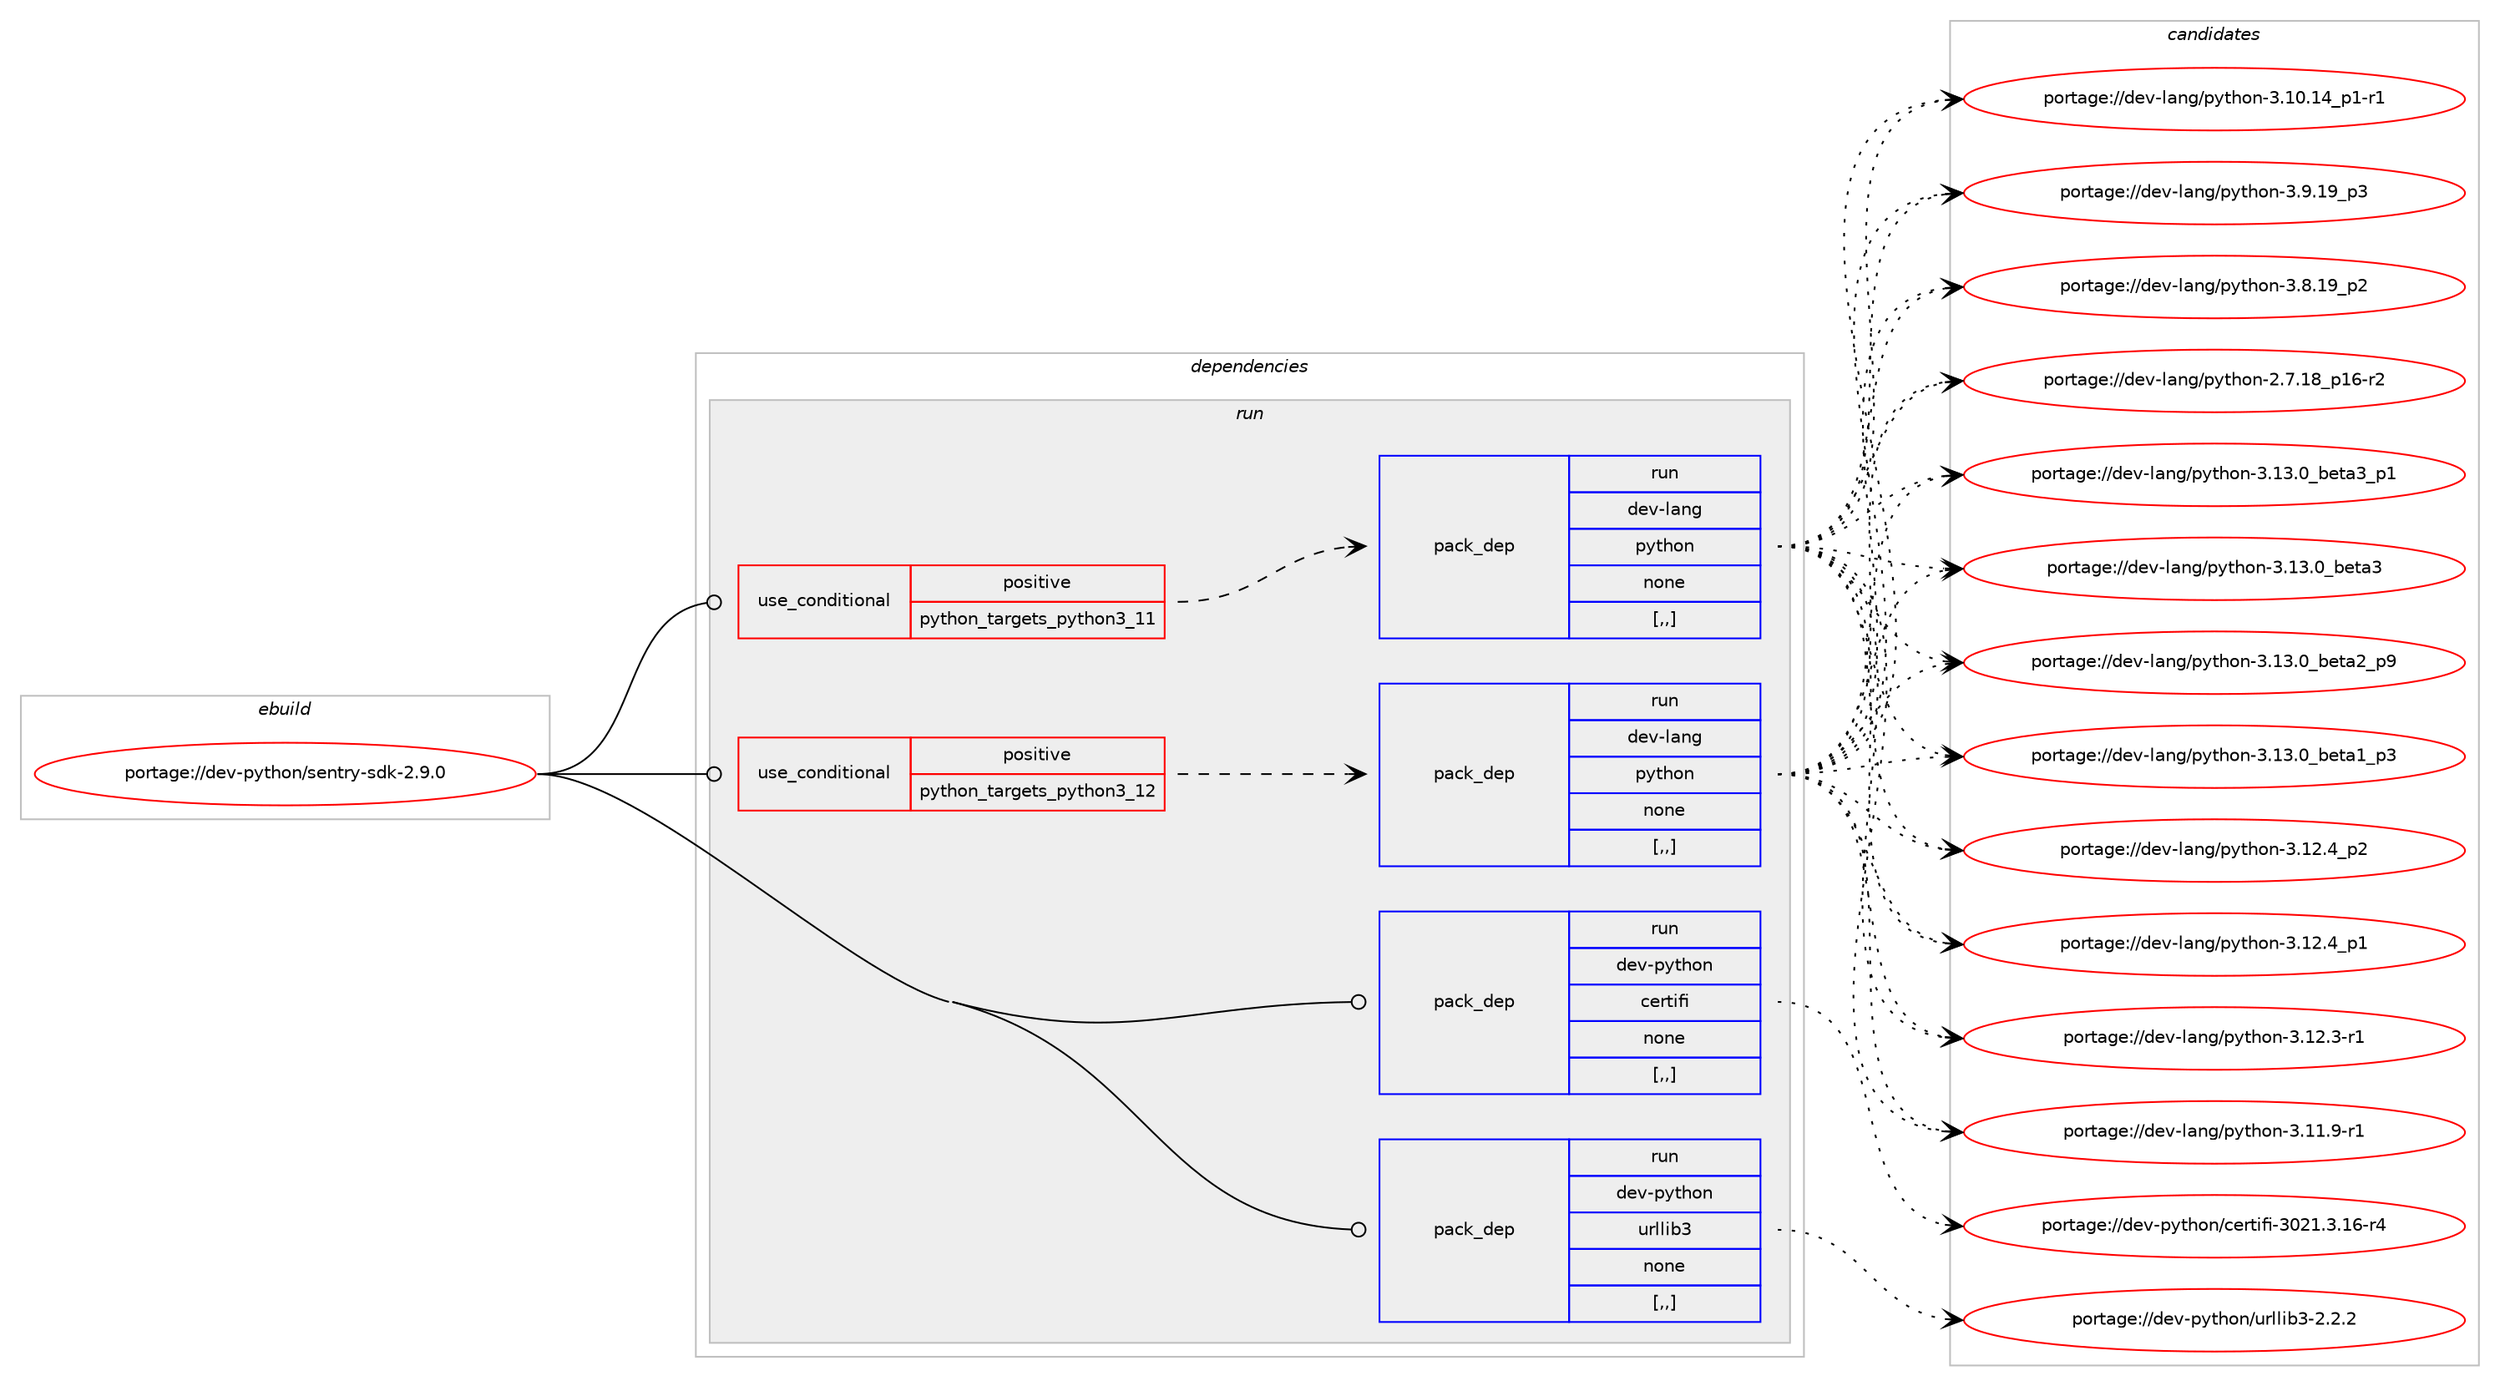 digraph prolog {

# *************
# Graph options
# *************

newrank=true;
concentrate=true;
compound=true;
graph [rankdir=LR,fontname=Helvetica,fontsize=10,ranksep=1.5];#, ranksep=2.5, nodesep=0.2];
edge  [arrowhead=vee];
node  [fontname=Helvetica,fontsize=10];

# **********
# The ebuild
# **********

subgraph cluster_leftcol {
color=gray;
label=<<i>ebuild</i>>;
id [label="portage://dev-python/sentry-sdk-2.9.0", color=red, width=4, href="../dev-python/sentry-sdk-2.9.0.svg"];
}

# ****************
# The dependencies
# ****************

subgraph cluster_midcol {
color=gray;
label=<<i>dependencies</i>>;
subgraph cluster_compile {
fillcolor="#eeeeee";
style=filled;
label=<<i>compile</i>>;
}
subgraph cluster_compileandrun {
fillcolor="#eeeeee";
style=filled;
label=<<i>compile and run</i>>;
}
subgraph cluster_run {
fillcolor="#eeeeee";
style=filled;
label=<<i>run</i>>;
subgraph cond39208 {
dependency162353 [label=<<TABLE BORDER="0" CELLBORDER="1" CELLSPACING="0" CELLPADDING="4"><TR><TD ROWSPAN="3" CELLPADDING="10">use_conditional</TD></TR><TR><TD>positive</TD></TR><TR><TD>python_targets_python3_11</TD></TR></TABLE>>, shape=none, color=red];
subgraph pack121873 {
dependency162354 [label=<<TABLE BORDER="0" CELLBORDER="1" CELLSPACING="0" CELLPADDING="4" WIDTH="220"><TR><TD ROWSPAN="6" CELLPADDING="30">pack_dep</TD></TR><TR><TD WIDTH="110">run</TD></TR><TR><TD>dev-lang</TD></TR><TR><TD>python</TD></TR><TR><TD>none</TD></TR><TR><TD>[,,]</TD></TR></TABLE>>, shape=none, color=blue];
}
dependency162353:e -> dependency162354:w [weight=20,style="dashed",arrowhead="vee"];
}
id:e -> dependency162353:w [weight=20,style="solid",arrowhead="odot"];
subgraph cond39209 {
dependency162355 [label=<<TABLE BORDER="0" CELLBORDER="1" CELLSPACING="0" CELLPADDING="4"><TR><TD ROWSPAN="3" CELLPADDING="10">use_conditional</TD></TR><TR><TD>positive</TD></TR><TR><TD>python_targets_python3_12</TD></TR></TABLE>>, shape=none, color=red];
subgraph pack121874 {
dependency162356 [label=<<TABLE BORDER="0" CELLBORDER="1" CELLSPACING="0" CELLPADDING="4" WIDTH="220"><TR><TD ROWSPAN="6" CELLPADDING="30">pack_dep</TD></TR><TR><TD WIDTH="110">run</TD></TR><TR><TD>dev-lang</TD></TR><TR><TD>python</TD></TR><TR><TD>none</TD></TR><TR><TD>[,,]</TD></TR></TABLE>>, shape=none, color=blue];
}
dependency162355:e -> dependency162356:w [weight=20,style="dashed",arrowhead="vee"];
}
id:e -> dependency162355:w [weight=20,style="solid",arrowhead="odot"];
subgraph pack121875 {
dependency162357 [label=<<TABLE BORDER="0" CELLBORDER="1" CELLSPACING="0" CELLPADDING="4" WIDTH="220"><TR><TD ROWSPAN="6" CELLPADDING="30">pack_dep</TD></TR><TR><TD WIDTH="110">run</TD></TR><TR><TD>dev-python</TD></TR><TR><TD>certifi</TD></TR><TR><TD>none</TD></TR><TR><TD>[,,]</TD></TR></TABLE>>, shape=none, color=blue];
}
id:e -> dependency162357:w [weight=20,style="solid",arrowhead="odot"];
subgraph pack121876 {
dependency162358 [label=<<TABLE BORDER="0" CELLBORDER="1" CELLSPACING="0" CELLPADDING="4" WIDTH="220"><TR><TD ROWSPAN="6" CELLPADDING="30">pack_dep</TD></TR><TR><TD WIDTH="110">run</TD></TR><TR><TD>dev-python</TD></TR><TR><TD>urllib3</TD></TR><TR><TD>none</TD></TR><TR><TD>[,,]</TD></TR></TABLE>>, shape=none, color=blue];
}
id:e -> dependency162358:w [weight=20,style="solid",arrowhead="odot"];
}
}

# **************
# The candidates
# **************

subgraph cluster_choices {
rank=same;
color=gray;
label=<<i>candidates</i>>;

subgraph choice121873 {
color=black;
nodesep=1;
choice10010111845108971101034711212111610411111045514649514648959810111697519511249 [label="portage://dev-lang/python-3.13.0_beta3_p1", color=red, width=4,href="../dev-lang/python-3.13.0_beta3_p1.svg"];
choice1001011184510897110103471121211161041111104551464951464895981011169751 [label="portage://dev-lang/python-3.13.0_beta3", color=red, width=4,href="../dev-lang/python-3.13.0_beta3.svg"];
choice10010111845108971101034711212111610411111045514649514648959810111697509511257 [label="portage://dev-lang/python-3.13.0_beta2_p9", color=red, width=4,href="../dev-lang/python-3.13.0_beta2_p9.svg"];
choice10010111845108971101034711212111610411111045514649514648959810111697499511251 [label="portage://dev-lang/python-3.13.0_beta1_p3", color=red, width=4,href="../dev-lang/python-3.13.0_beta1_p3.svg"];
choice100101118451089711010347112121116104111110455146495046529511250 [label="portage://dev-lang/python-3.12.4_p2", color=red, width=4,href="../dev-lang/python-3.12.4_p2.svg"];
choice100101118451089711010347112121116104111110455146495046529511249 [label="portage://dev-lang/python-3.12.4_p1", color=red, width=4,href="../dev-lang/python-3.12.4_p1.svg"];
choice100101118451089711010347112121116104111110455146495046514511449 [label="portage://dev-lang/python-3.12.3-r1", color=red, width=4,href="../dev-lang/python-3.12.3-r1.svg"];
choice100101118451089711010347112121116104111110455146494946574511449 [label="portage://dev-lang/python-3.11.9-r1", color=red, width=4,href="../dev-lang/python-3.11.9-r1.svg"];
choice100101118451089711010347112121116104111110455146494846495295112494511449 [label="portage://dev-lang/python-3.10.14_p1-r1", color=red, width=4,href="../dev-lang/python-3.10.14_p1-r1.svg"];
choice100101118451089711010347112121116104111110455146574649579511251 [label="portage://dev-lang/python-3.9.19_p3", color=red, width=4,href="../dev-lang/python-3.9.19_p3.svg"];
choice100101118451089711010347112121116104111110455146564649579511250 [label="portage://dev-lang/python-3.8.19_p2", color=red, width=4,href="../dev-lang/python-3.8.19_p2.svg"];
choice100101118451089711010347112121116104111110455046554649569511249544511450 [label="portage://dev-lang/python-2.7.18_p16-r2", color=red, width=4,href="../dev-lang/python-2.7.18_p16-r2.svg"];
dependency162354:e -> choice10010111845108971101034711212111610411111045514649514648959810111697519511249:w [style=dotted,weight="100"];
dependency162354:e -> choice1001011184510897110103471121211161041111104551464951464895981011169751:w [style=dotted,weight="100"];
dependency162354:e -> choice10010111845108971101034711212111610411111045514649514648959810111697509511257:w [style=dotted,weight="100"];
dependency162354:e -> choice10010111845108971101034711212111610411111045514649514648959810111697499511251:w [style=dotted,weight="100"];
dependency162354:e -> choice100101118451089711010347112121116104111110455146495046529511250:w [style=dotted,weight="100"];
dependency162354:e -> choice100101118451089711010347112121116104111110455146495046529511249:w [style=dotted,weight="100"];
dependency162354:e -> choice100101118451089711010347112121116104111110455146495046514511449:w [style=dotted,weight="100"];
dependency162354:e -> choice100101118451089711010347112121116104111110455146494946574511449:w [style=dotted,weight="100"];
dependency162354:e -> choice100101118451089711010347112121116104111110455146494846495295112494511449:w [style=dotted,weight="100"];
dependency162354:e -> choice100101118451089711010347112121116104111110455146574649579511251:w [style=dotted,weight="100"];
dependency162354:e -> choice100101118451089711010347112121116104111110455146564649579511250:w [style=dotted,weight="100"];
dependency162354:e -> choice100101118451089711010347112121116104111110455046554649569511249544511450:w [style=dotted,weight="100"];
}
subgraph choice121874 {
color=black;
nodesep=1;
choice10010111845108971101034711212111610411111045514649514648959810111697519511249 [label="portage://dev-lang/python-3.13.0_beta3_p1", color=red, width=4,href="../dev-lang/python-3.13.0_beta3_p1.svg"];
choice1001011184510897110103471121211161041111104551464951464895981011169751 [label="portage://dev-lang/python-3.13.0_beta3", color=red, width=4,href="../dev-lang/python-3.13.0_beta3.svg"];
choice10010111845108971101034711212111610411111045514649514648959810111697509511257 [label="portage://dev-lang/python-3.13.0_beta2_p9", color=red, width=4,href="../dev-lang/python-3.13.0_beta2_p9.svg"];
choice10010111845108971101034711212111610411111045514649514648959810111697499511251 [label="portage://dev-lang/python-3.13.0_beta1_p3", color=red, width=4,href="../dev-lang/python-3.13.0_beta1_p3.svg"];
choice100101118451089711010347112121116104111110455146495046529511250 [label="portage://dev-lang/python-3.12.4_p2", color=red, width=4,href="../dev-lang/python-3.12.4_p2.svg"];
choice100101118451089711010347112121116104111110455146495046529511249 [label="portage://dev-lang/python-3.12.4_p1", color=red, width=4,href="../dev-lang/python-3.12.4_p1.svg"];
choice100101118451089711010347112121116104111110455146495046514511449 [label="portage://dev-lang/python-3.12.3-r1", color=red, width=4,href="../dev-lang/python-3.12.3-r1.svg"];
choice100101118451089711010347112121116104111110455146494946574511449 [label="portage://dev-lang/python-3.11.9-r1", color=red, width=4,href="../dev-lang/python-3.11.9-r1.svg"];
choice100101118451089711010347112121116104111110455146494846495295112494511449 [label="portage://dev-lang/python-3.10.14_p1-r1", color=red, width=4,href="../dev-lang/python-3.10.14_p1-r1.svg"];
choice100101118451089711010347112121116104111110455146574649579511251 [label="portage://dev-lang/python-3.9.19_p3", color=red, width=4,href="../dev-lang/python-3.9.19_p3.svg"];
choice100101118451089711010347112121116104111110455146564649579511250 [label="portage://dev-lang/python-3.8.19_p2", color=red, width=4,href="../dev-lang/python-3.8.19_p2.svg"];
choice100101118451089711010347112121116104111110455046554649569511249544511450 [label="portage://dev-lang/python-2.7.18_p16-r2", color=red, width=4,href="../dev-lang/python-2.7.18_p16-r2.svg"];
dependency162356:e -> choice10010111845108971101034711212111610411111045514649514648959810111697519511249:w [style=dotted,weight="100"];
dependency162356:e -> choice1001011184510897110103471121211161041111104551464951464895981011169751:w [style=dotted,weight="100"];
dependency162356:e -> choice10010111845108971101034711212111610411111045514649514648959810111697509511257:w [style=dotted,weight="100"];
dependency162356:e -> choice10010111845108971101034711212111610411111045514649514648959810111697499511251:w [style=dotted,weight="100"];
dependency162356:e -> choice100101118451089711010347112121116104111110455146495046529511250:w [style=dotted,weight="100"];
dependency162356:e -> choice100101118451089711010347112121116104111110455146495046529511249:w [style=dotted,weight="100"];
dependency162356:e -> choice100101118451089711010347112121116104111110455146495046514511449:w [style=dotted,weight="100"];
dependency162356:e -> choice100101118451089711010347112121116104111110455146494946574511449:w [style=dotted,weight="100"];
dependency162356:e -> choice100101118451089711010347112121116104111110455146494846495295112494511449:w [style=dotted,weight="100"];
dependency162356:e -> choice100101118451089711010347112121116104111110455146574649579511251:w [style=dotted,weight="100"];
dependency162356:e -> choice100101118451089711010347112121116104111110455146564649579511250:w [style=dotted,weight="100"];
dependency162356:e -> choice100101118451089711010347112121116104111110455046554649569511249544511450:w [style=dotted,weight="100"];
}
subgraph choice121875 {
color=black;
nodesep=1;
choice100101118451121211161041111104799101114116105102105455148504946514649544511452 [label="portage://dev-python/certifi-3021.3.16-r4", color=red, width=4,href="../dev-python/certifi-3021.3.16-r4.svg"];
dependency162357:e -> choice100101118451121211161041111104799101114116105102105455148504946514649544511452:w [style=dotted,weight="100"];
}
subgraph choice121876 {
color=black;
nodesep=1;
choice10010111845112121116104111110471171141081081059851455046504650 [label="portage://dev-python/urllib3-2.2.2", color=red, width=4,href="../dev-python/urllib3-2.2.2.svg"];
dependency162358:e -> choice10010111845112121116104111110471171141081081059851455046504650:w [style=dotted,weight="100"];
}
}

}
